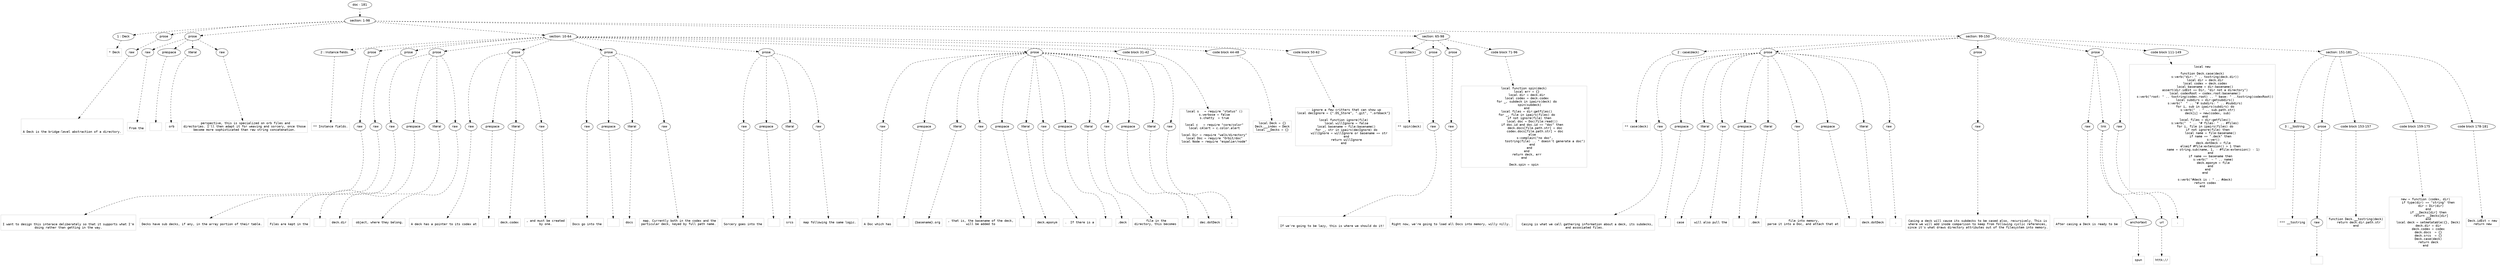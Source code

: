 digraph lpegNode {

node [fontname=Helvetica]
edge [style=dashed]

doc_0 [label="doc - 181"]


doc_0 -> { section_1}
{rank=same; section_1}

section_1 [label="section: 1-98"]


// END RANK doc_0

section_1 -> { header_2 prose_3 prose_4 section_5 section_6 section_7}
{rank=same; header_2 prose_3 prose_4 section_5 section_6 section_7}

header_2 [label="1 : Deck"]

prose_3 [label="prose"]

prose_4 [label="prose"]

section_5 [label="section: 10-64"]

section_6 [label="section: 65-98"]

section_7 [label="section: 99-150"]


// END RANK section_1

header_2 -> leaf_8
leaf_8  [color=Gray,shape=rectangle,fontname=Inconsolata,label="* Deck"]
// END RANK header_2

prose_3 -> { raw_9}
{rank=same; raw_9}

raw_9 [label="raw"]


// END RANK prose_3

raw_9 -> leaf_10
leaf_10  [color=Gray,shape=rectangle,fontname=Inconsolata,label="


A Deck is the bridge-level abstraction of a directory.
"]
// END RANK raw_9

prose_4 -> { raw_11 prespace_12 literal_13 raw_14}
{rank=same; raw_11 prespace_12 literal_13 raw_14}

raw_11 [label="raw"]

prespace_12 [label="prespace"]

literal_13 [label="literal"]

raw_14 [label="raw"]


// END RANK prose_4

raw_11 -> leaf_15
leaf_15  [color=Gray,shape=rectangle,fontname=Inconsolata,label="
From the"]
// END RANK raw_11

prespace_12 -> leaf_16
leaf_16  [color=Gray,shape=rectangle,fontname=Inconsolata,label=" "]
// END RANK prespace_12

literal_13 -> leaf_17
leaf_17  [color=Gray,shape=rectangle,fontname=Inconsolata,label="orb"]
// END RANK literal_13

raw_14 -> leaf_18
leaf_18  [color=Gray,shape=rectangle,fontname=Inconsolata,label=" perspective, this is specialized on orb files and
directories. I'll then adapt it for weaving and sorcery, once those
become more sophisticated than raw string concatenation.
"]
// END RANK raw_14

section_5 -> { header_19 prose_20 prose_21 prose_22 prose_23 prose_24 prose_25 prose_26 codeblock_27 codeblock_28 codeblock_29}
{rank=same; header_19 prose_20 prose_21 prose_22 prose_23 prose_24 prose_25 prose_26 codeblock_27 codeblock_28 codeblock_29}

header_19 [label="2 : Instance fields."]

prose_20 [label="prose"]

prose_21 [label="prose"]

prose_22 [label="prose"]

prose_23 [label="prose"]

prose_24 [label="prose"]

prose_25 [label="prose"]

prose_26 [label="prose"]

codeblock_27 [label="code block 31-42"]

codeblock_28 [label="code block 44-48"]

codeblock_29 [label="code block 50-62"]


// END RANK section_5

header_19 -> leaf_30
leaf_30  [color=Gray,shape=rectangle,fontname=Inconsolata,label="** Instance fields."]
// END RANK header_19

prose_20 -> { raw_31}
{rank=same; raw_31}

raw_31 [label="raw"]


// END RANK prose_20

raw_31 -> leaf_32
leaf_32  [color=Gray,shape=rectangle,fontname=Inconsolata,label="

I want to design this interace deliberately so that it supports what I'm
doing rather than getting in the way.
"]
// END RANK raw_31

prose_21 -> { raw_33}
{rank=same; raw_33}

raw_33 [label="raw"]


// END RANK prose_21

raw_33 -> leaf_34
leaf_34  [color=Gray,shape=rectangle,fontname=Inconsolata,label="
Decks have sub decks, if any, in the array portion of their table.
"]
// END RANK raw_33

prose_22 -> { raw_35 prespace_36 literal_37 raw_38}
{rank=same; raw_35 prespace_36 literal_37 raw_38}

raw_35 [label="raw"]

prespace_36 [label="prespace"]

literal_37 [label="literal"]

raw_38 [label="raw"]


// END RANK prose_22

raw_35 -> leaf_39
leaf_39  [color=Gray,shape=rectangle,fontname=Inconsolata,label="
Files are kept in the"]
// END RANK raw_35

prespace_36 -> leaf_40
leaf_40  [color=Gray,shape=rectangle,fontname=Inconsolata,label=" "]
// END RANK prespace_36

literal_37 -> leaf_41
leaf_41  [color=Gray,shape=rectangle,fontname=Inconsolata,label="deck.dir"]
// END RANK literal_37

raw_38 -> leaf_42
leaf_42  [color=Gray,shape=rectangle,fontname=Inconsolata,label=" object, where they belong.
"]
// END RANK raw_38

prose_23 -> { raw_43 prespace_44 literal_45 raw_46}
{rank=same; raw_43 prespace_44 literal_45 raw_46}

raw_43 [label="raw"]

prespace_44 [label="prespace"]

literal_45 [label="literal"]

raw_46 [label="raw"]


// END RANK prose_23

raw_43 -> leaf_47
leaf_47  [color=Gray,shape=rectangle,fontname=Inconsolata,label="
A deck has a pointer to its codex at"]
// END RANK raw_43

prespace_44 -> leaf_48
leaf_48  [color=Gray,shape=rectangle,fontname=Inconsolata,label=" "]
// END RANK prespace_44

literal_45 -> leaf_49
leaf_49  [color=Gray,shape=rectangle,fontname=Inconsolata,label="deck.codex"]
// END RANK literal_45

raw_46 -> leaf_50
leaf_50  [color=Gray,shape=rectangle,fontname=Inconsolata,label=", and must be created
by one.
"]
// END RANK raw_46

prose_24 -> { raw_51 prespace_52 literal_53 raw_54}
{rank=same; raw_51 prespace_52 literal_53 raw_54}

raw_51 [label="raw"]

prespace_52 [label="prespace"]

literal_53 [label="literal"]

raw_54 [label="raw"]


// END RANK prose_24

raw_51 -> leaf_55
leaf_55  [color=Gray,shape=rectangle,fontname=Inconsolata,label="
Docs go into the"]
// END RANK raw_51

prespace_52 -> leaf_56
leaf_56  [color=Gray,shape=rectangle,fontname=Inconsolata,label=" "]
// END RANK prespace_52

literal_53 -> leaf_57
leaf_57  [color=Gray,shape=rectangle,fontname=Inconsolata,label="docs"]
// END RANK literal_53

raw_54 -> leaf_58
leaf_58  [color=Gray,shape=rectangle,fontname=Inconsolata,label=" map. Currently both in the codex and the
particular deck, keyed by full path name.
"]
// END RANK raw_54

prose_25 -> { raw_59 prespace_60 literal_61 raw_62}
{rank=same; raw_59 prespace_60 literal_61 raw_62}

raw_59 [label="raw"]

prespace_60 [label="prespace"]

literal_61 [label="literal"]

raw_62 [label="raw"]


// END RANK prose_25

raw_59 -> leaf_63
leaf_63  [color=Gray,shape=rectangle,fontname=Inconsolata,label="
Sorcery goes into the"]
// END RANK raw_59

prespace_60 -> leaf_64
leaf_64  [color=Gray,shape=rectangle,fontname=Inconsolata,label=" "]
// END RANK prespace_60

literal_61 -> leaf_65
leaf_65  [color=Gray,shape=rectangle,fontname=Inconsolata,label="srcs"]
// END RANK literal_61

raw_62 -> leaf_66
leaf_66  [color=Gray,shape=rectangle,fontname=Inconsolata,label=" map following the same logic.
"]
// END RANK raw_62

prose_26 -> { raw_67 prespace_68 literal_69 raw_70 prespace_71 literal_72 raw_73 prespace_74 literal_75 raw_76 prespace_77 literal_78 raw_79}
{rank=same; raw_67 prespace_68 literal_69 raw_70 prespace_71 literal_72 raw_73 prespace_74 literal_75 raw_76 prespace_77 literal_78 raw_79}

raw_67 [label="raw"]

prespace_68 [label="prespace"]

literal_69 [label="literal"]

raw_70 [label="raw"]

prespace_71 [label="prespace"]

literal_72 [label="literal"]

raw_73 [label="raw"]

prespace_74 [label="prespace"]

literal_75 [label="literal"]

raw_76 [label="raw"]

prespace_77 [label="prespace"]

literal_78 [label="literal"]

raw_79 [label="raw"]


// END RANK prose_26

raw_67 -> leaf_80
leaf_80  [color=Gray,shape=rectangle,fontname=Inconsolata,label="
A Doc which has"]
// END RANK raw_67

prespace_68 -> leaf_81
leaf_81  [color=Gray,shape=rectangle,fontname=Inconsolata,label=" "]
// END RANK prespace_68

literal_69 -> leaf_82
leaf_82  [color=Gray,shape=rectangle,fontname=Inconsolata,label="{basename}.org"]
// END RANK literal_69

raw_70 -> leaf_83
leaf_83  [color=Gray,shape=rectangle,fontname=Inconsolata,label=", that is, the basename of the deck,
will be added to"]
// END RANK raw_70

prespace_71 -> leaf_84
leaf_84  [color=Gray,shape=rectangle,fontname=Inconsolata,label=" "]
// END RANK prespace_71

literal_72 -> leaf_85
leaf_85  [color=Gray,shape=rectangle,fontname=Inconsolata,label="deck.eponym"]
// END RANK literal_72

raw_73 -> leaf_86
leaf_86  [color=Gray,shape=rectangle,fontname=Inconsolata,label=".  If there is a"]
// END RANK raw_73

prespace_74 -> leaf_87
leaf_87  [color=Gray,shape=rectangle,fontname=Inconsolata,label=" "]
// END RANK prespace_74

literal_75 -> leaf_88
leaf_88  [color=Gray,shape=rectangle,fontname=Inconsolata,label=".deck"]
// END RANK literal_75

raw_76 -> leaf_89
leaf_89  [color=Gray,shape=rectangle,fontname=Inconsolata,label=" file in the
directory, this becomes"]
// END RANK raw_76

prespace_77 -> leaf_90
leaf_90  [color=Gray,shape=rectangle,fontname=Inconsolata,label=" "]
// END RANK prespace_77

literal_78 -> leaf_91
leaf_91  [color=Gray,shape=rectangle,fontname=Inconsolata,label="dec.dotDeck"]
// END RANK literal_78

raw_79 -> leaf_92
leaf_92  [color=Gray,shape=rectangle,fontname=Inconsolata,label=".
"]
// END RANK raw_79

codeblock_27 -> leaf_93
leaf_93  [color=Gray,shape=rectangle,fontname=Inconsolata,label="local s   = require \"status\" ()
s.verbose = false
s.chatty  = true

local c   = require \"core/color\"
local cAlert = c.color.alert

local Dir = require \"walk/directory\"
local Doc = require \"Orbit/doc\"
local Node = require \"espalier/node\""]
// END RANK codeblock_27

codeblock_28 -> leaf_94
leaf_94  [color=Gray,shape=rectangle,fontname=Inconsolata,label="local Deck = {}
Deck.__index = Deck
local __Decks = {}"]
// END RANK codeblock_28

codeblock_29 -> leaf_95
leaf_95  [color=Gray,shape=rectangle,fontname=Inconsolata,label="-- ignore a few critters that can show up
local decIgnore = {\".DS_Store\", \".git\", \".orbback\"}

local function ignore(file)
   local willIgnore = false
   local basename = file:basename()
   for _, str in ipairs(decIgnore) do
      willIgnore = willIgnore or basename == str
   end
   return willIgnore
end"]
// END RANK codeblock_29

section_6 -> { header_96 prose_97 prose_98 codeblock_99}
{rank=same; header_96 prose_97 prose_98 codeblock_99}

header_96 [label="2 : spin(deck)"]

prose_97 [label="prose"]

prose_98 [label="prose"]

codeblock_99 [label="code block 71-96"]


// END RANK section_6

header_96 -> leaf_100
leaf_100  [color=Gray,shape=rectangle,fontname=Inconsolata,label="** spin(deck)"]
// END RANK header_96

prose_97 -> { raw_101}
{rank=same; raw_101}

raw_101 [label="raw"]


// END RANK prose_97

raw_101 -> leaf_102
leaf_102  [color=Gray,shape=rectangle,fontname=Inconsolata,label="

If we're going to be lazy, this is where we should do it!
"]
// END RANK raw_101

prose_98 -> { raw_103}
{rank=same; raw_103}

raw_103 [label="raw"]


// END RANK prose_98

raw_103 -> leaf_104
leaf_104  [color=Gray,shape=rectangle,fontname=Inconsolata,label="
Right now, we're going to load all Docs into memory, willy nilly.
"]
// END RANK raw_103

codeblock_99 -> leaf_105
leaf_105  [color=Gray,shape=rectangle,fontname=Inconsolata,label="local function spin(deck)
   local err = {}
   local dir = deck.dir
   local codex = deck.codex
   for _, subdeck in ipairs(deck) do
      spin(subdeck)
   end
   local files = dir:getfiles()
   for _, file in ipairs(files) do
      if not ignore(file) then
         local doc = Doc(file:read())
         if doc.id and doc.id == \"doc\" then
            deck.docs[file.path.str] = doc
            codex.docs[file.path.str] = doc
         else
            s:complain(\"no doc\",
                       tostring(file) .. \" doesn't generate a doc\")
         end
      end
   end
   return deck, err
end

Deck.spin = spin"]
// END RANK codeblock_99

section_7 -> { header_106 prose_107 prose_108 prose_109 codeblock_110 section_111}
{rank=same; header_106 prose_107 prose_108 prose_109 codeblock_110 section_111}

header_106 [label="2 : case(deck)"]

prose_107 [label="prose"]

prose_108 [label="prose"]

prose_109 [label="prose"]

codeblock_110 [label="code block 111-149"]

section_111 [label="section: 151-181"]


// END RANK section_7

header_106 -> leaf_112
leaf_112  [color=Gray,shape=rectangle,fontname=Inconsolata,label="** case(deck)"]
// END RANK header_106

prose_107 -> { raw_113 prespace_114 literal_115 raw_116 prespace_117 literal_118 raw_119 prespace_120 literal_121 raw_122}
{rank=same; raw_113 prespace_114 literal_115 raw_116 prespace_117 literal_118 raw_119 prespace_120 literal_121 raw_122}

raw_113 [label="raw"]

prespace_114 [label="prespace"]

literal_115 [label="literal"]

raw_116 [label="raw"]

prespace_117 [label="prespace"]

literal_118 [label="literal"]

raw_119 [label="raw"]

prespace_120 [label="prespace"]

literal_121 [label="literal"]

raw_122 [label="raw"]


// END RANK prose_107

raw_113 -> leaf_123
leaf_123  [color=Gray,shape=rectangle,fontname=Inconsolata,label="

  Casing is what we call gathering information about a deck, its subdecks,
and associated files. "]
// END RANK raw_113

prespace_114 -> leaf_124
leaf_124  [color=Gray,shape=rectangle,fontname=Inconsolata,label=" "]
// END RANK prespace_114

literal_115 -> leaf_125
leaf_125  [color=Gray,shape=rectangle,fontname=Inconsolata,label="case"]
// END RANK literal_115

raw_116 -> leaf_126
leaf_126  [color=Gray,shape=rectangle,fontname=Inconsolata,label=" will also pull the"]
// END RANK raw_116

prespace_117 -> leaf_127
leaf_127  [color=Gray,shape=rectangle,fontname=Inconsolata,label=" "]
// END RANK prespace_117

literal_118 -> leaf_128
leaf_128  [color=Gray,shape=rectangle,fontname=Inconsolata,label=".deck"]
// END RANK literal_118

raw_119 -> leaf_129
leaf_129  [color=Gray,shape=rectangle,fontname=Inconsolata,label=" file into memory,
parse it into a Doc, and attach that at"]
// END RANK raw_119

prespace_120 -> leaf_130
leaf_130  [color=Gray,shape=rectangle,fontname=Inconsolata,label=" "]
// END RANK prespace_120

literal_121 -> leaf_131
leaf_131  [color=Gray,shape=rectangle,fontname=Inconsolata,label="deck.dotDeck"]
// END RANK literal_121

raw_122 -> leaf_132
leaf_132  [color=Gray,shape=rectangle,fontname=Inconsolata,label=".
"]
// END RANK raw_122

prose_108 -> { raw_133}
{rank=same; raw_133}

raw_133 [label="raw"]


// END RANK prose_108

raw_133 -> leaf_134
leaf_134  [color=Gray,shape=rectangle,fontname=Inconsolata,label="
Casing a deck will cause its subdecks to be cased also, recursively. This is
where we will add inode comparison to keep from following cyclic references,
since it's what draws directory attributes out of the filesystem into memory.
"]
// END RANK raw_133

prose_109 -> { raw_135 link_136 raw_137}
{rank=same; raw_135 link_136 raw_137}

raw_135 [label="raw"]

link_136 [label="link"]

raw_137 [label="raw"]


// END RANK prose_109

raw_135 -> leaf_138
leaf_138  [color=Gray,shape=rectangle,fontname=Inconsolata,label="
After casing a Deck is ready to be "]
// END RANK raw_135

link_136 -> { anchortext_139 url_140}
{rank=same; anchortext_139 url_140}

anchortext_139 [label="anchortext"]

url_140 [label="url"]


// END RANK link_136

anchortext_139 -> leaf_141
leaf_141  [color=Gray,shape=rectangle,fontname=Inconsolata,label="spun"]
// END RANK anchortext_139

url_140 -> leaf_142
leaf_142  [color=Gray,shape=rectangle,fontname=Inconsolata,label="httk://"]
// END RANK url_140

raw_137 -> leaf_143
leaf_143  [color=Gray,shape=rectangle,fontname=Inconsolata,label=".
"]
// END RANK raw_137

codeblock_110 -> leaf_144
leaf_144  [color=Gray,shape=rectangle,fontname=Inconsolata,label="local new

function Deck.case(deck)
   s:verb(\"dir: \" .. tostring(deck.dir))
   local dir = deck.dir
   local codex = deck.codex
   local basename = dir:basename()
   assert(dir.idEst == Dir, \"dir not a directory\")
   local codexRoot = codex.root:basename()
   s:verb(\"root: \" .. tostring(codex.root) .. \" base: \" ..tostring(codexRoot))
   local subdirs = dir:getsubdirs()
   s:verb(\"  \" .. \"# subdirs: \" .. #subdirs)
   for i, sub in ipairs(subdirs) do
      s:verb(\"  - \" .. sub.path.str)
      deck[i] = new(codex, sub)
   end
   local files = dir:getfiles()
   s:verb(\"  \" .. \"# files: \" .. #files)
   for i, file in ipairs(files) do
      if not ignore(file) then
         local name = file:basename()
         if name == \".deck\" then
            s:ver()
            deck.dotDeck = file
         elseif #file:extension() > 1 then
            name = string.sub(name, 1, - #file:extension() - 1)
         end
         if name == basename then
            s:verb(\"  ~ \" .. name)
            deck.eponym = file
         end
      end
   end

   s:verb(\"#deck is : \" .. #deck)
   return codex
end"]
// END RANK codeblock_110

section_111 -> { header_145 prose_146 codeblock_147 codeblock_148 codeblock_149}
{rank=same; header_145 prose_146 codeblock_147 codeblock_148 codeblock_149}

header_145 [label="3 : __tostring"]

prose_146 [label="prose"]

codeblock_147 [label="code block 153-157"]

codeblock_148 [label="code block 159-175"]

codeblock_149 [label="code block 178-181"]


// END RANK section_111

header_145 -> leaf_150
leaf_150  [color=Gray,shape=rectangle,fontname=Inconsolata,label="*** __tostring"]
// END RANK header_145

prose_146 -> { raw_151}
{rank=same; raw_151}

raw_151 [label="raw"]


// END RANK prose_146

raw_151 -> leaf_152
leaf_152  [color=Gray,shape=rectangle,fontname=Inconsolata,label="
"]
// END RANK raw_151

codeblock_147 -> leaf_153
leaf_153  [color=Gray,shape=rectangle,fontname=Inconsolata,label="function Deck.__tostring(deck)
   return deck.dir.path.str
end"]
// END RANK codeblock_147

codeblock_148 -> leaf_154
leaf_154  [color=Gray,shape=rectangle,fontname=Inconsolata,label="new = function (codex, dir)
   if type(dir) == \"string\" then
      dir = Dir(dir)
   end
   if __Decks[dir] then
      return __Decks[dir]
   end
   local deck = setmetatable({}, Deck)
   deck.dir = dir
   deck.codex = codex
   deck.docs  = {}
   deck.srcs  = {}
   Deck.case(deck)
   return deck
end"]
// END RANK codeblock_148

codeblock_149 -> leaf_155
leaf_155  [color=Gray,shape=rectangle,fontname=Inconsolata,label="Deck.idEst = new
return new"]
// END RANK codeblock_149


}
